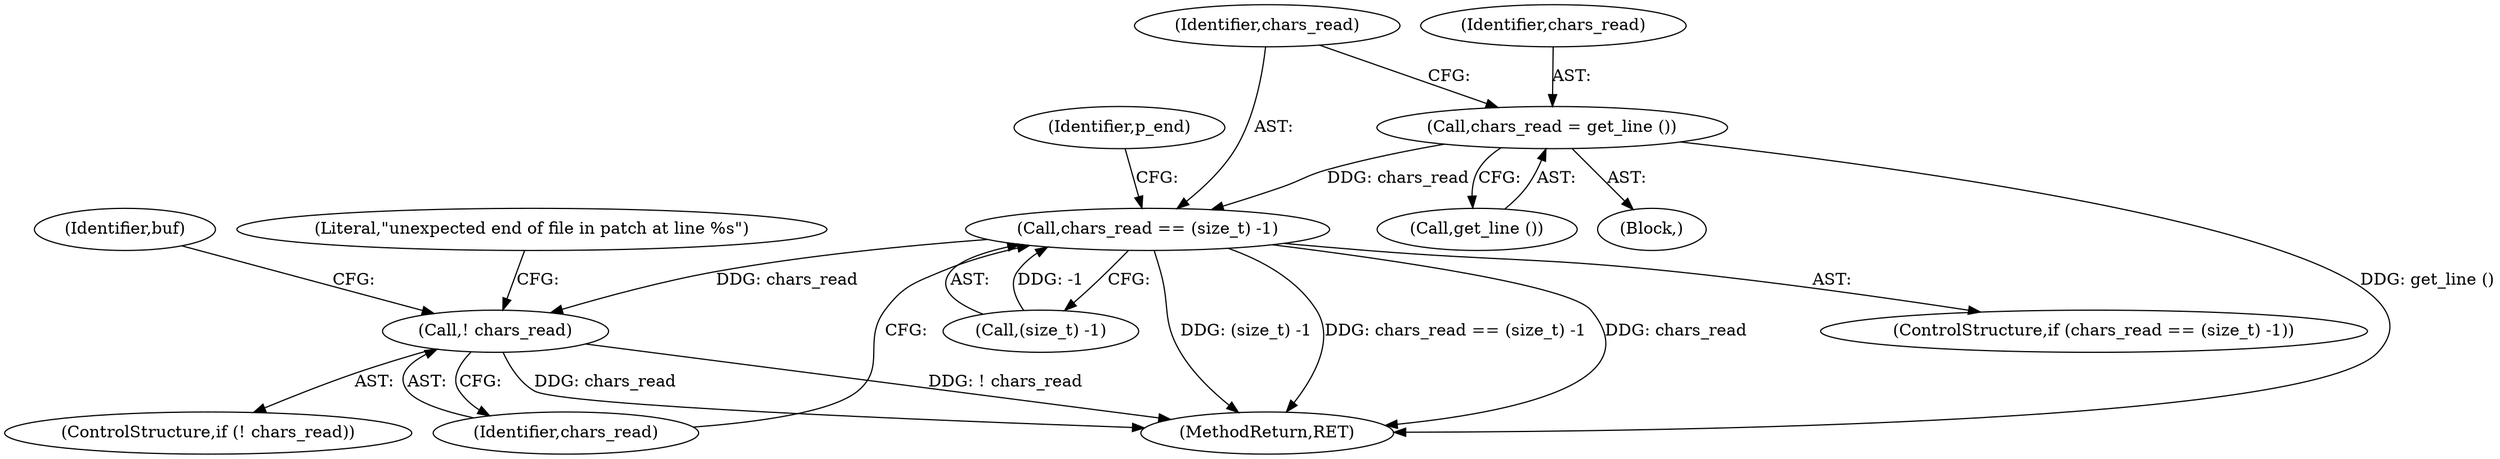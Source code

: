 digraph "0_savannah_0c08d7a902c6fdd49b704623a12d8d672ef18944@API" {
"1002495" [label="(Call,chars_read = get_line ())"];
"1002499" [label="(Call,chars_read == (size_t) -1)"];
"1002515" [label="(Call,! chars_read)"];
"1002518" [label="(Literal,\"unexpected end of file in patch at line %s\")"];
"1002495" [label="(Call,chars_read = get_line ())"];
"1002496" [label="(Identifier,chars_read)"];
"1002497" [label="(Call,get_line ())"];
"1002514" [label="(ControlStructure,if (! chars_read))"];
"1002516" [label="(Identifier,chars_read)"];
"1002507" [label="(Identifier,p_end)"];
"1002772" [label="(MethodReturn,RET)"];
"1002499" [label="(Call,chars_read == (size_t) -1)"];
"1002500" [label="(Identifier,chars_read)"];
"1002515" [label="(Call,! chars_read)"];
"1002525" [label="(Identifier,buf)"];
"1002498" [label="(ControlStructure,if (chars_read == (size_t) -1))"];
"1002501" [label="(Call,(size_t) -1)"];
"1002494" [label="(Block,)"];
"1002495" -> "1002494"  [label="AST: "];
"1002495" -> "1002497"  [label="CFG: "];
"1002496" -> "1002495"  [label="AST: "];
"1002497" -> "1002495"  [label="AST: "];
"1002500" -> "1002495"  [label="CFG: "];
"1002495" -> "1002772"  [label="DDG: get_line ()"];
"1002495" -> "1002499"  [label="DDG: chars_read"];
"1002499" -> "1002498"  [label="AST: "];
"1002499" -> "1002501"  [label="CFG: "];
"1002500" -> "1002499"  [label="AST: "];
"1002501" -> "1002499"  [label="AST: "];
"1002507" -> "1002499"  [label="CFG: "];
"1002516" -> "1002499"  [label="CFG: "];
"1002499" -> "1002772"  [label="DDG: chars_read == (size_t) -1"];
"1002499" -> "1002772"  [label="DDG: chars_read"];
"1002499" -> "1002772"  [label="DDG: (size_t) -1"];
"1002501" -> "1002499"  [label="DDG: -1"];
"1002499" -> "1002515"  [label="DDG: chars_read"];
"1002515" -> "1002514"  [label="AST: "];
"1002515" -> "1002516"  [label="CFG: "];
"1002516" -> "1002515"  [label="AST: "];
"1002518" -> "1002515"  [label="CFG: "];
"1002525" -> "1002515"  [label="CFG: "];
"1002515" -> "1002772"  [label="DDG: chars_read"];
"1002515" -> "1002772"  [label="DDG: ! chars_read"];
}
